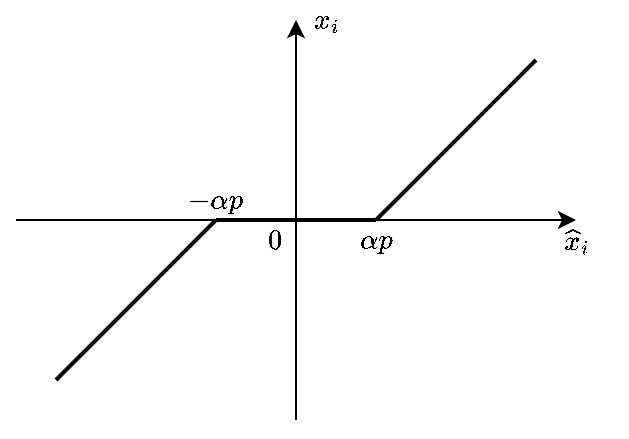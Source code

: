 <mxfile version="10.7.5" type="device"><diagram id="7qkBzoG8lwEpqF3EY8RB" name="soft-thresholding"><mxGraphModel dx="797" dy="409" grid="1" gridSize="10" guides="1" tooltips="1" connect="1" arrows="1" fold="1" page="1" pageScale="1" pageWidth="827" pageHeight="1169" math="1" shadow="0"><root><mxCell id="0"/><mxCell id="1" parent="0"/><mxCell id="lix2FjwudStojdVEr9WG-1" value="" style="endArrow=classic;html=1;" parent="1" edge="1"><mxGeometry width="50" height="50" relative="1" as="geometry"><mxPoint x="220" y="280" as="sourcePoint"/><mxPoint x="500" y="280" as="targetPoint"/></mxGeometry></mxCell><mxCell id="lix2FjwudStojdVEr9WG-2" value="" style="endArrow=classic;html=1;" parent="1" edge="1"><mxGeometry width="50" height="50" relative="1" as="geometry"><mxPoint x="360" y="380" as="sourcePoint"/><mxPoint x="360" y="180" as="targetPoint"/></mxGeometry></mxCell><mxCell id="lix2FjwudStojdVEr9WG-3" value="" style="endArrow=none;html=1;strokeWidth=2;" parent="1" edge="1"><mxGeometry width="50" height="50" relative="1" as="geometry"><mxPoint x="240" y="360" as="sourcePoint"/><mxPoint x="320" y="280" as="targetPoint"/></mxGeometry></mxCell><mxCell id="lix2FjwudStojdVEr9WG-4" value="" style="endArrow=none;html=1;strokeWidth=2;" parent="1" edge="1"><mxGeometry width="50" height="50" relative="1" as="geometry"><mxPoint x="400" y="280" as="sourcePoint"/><mxPoint x="480" y="200" as="targetPoint"/></mxGeometry></mxCell><mxCell id="lix2FjwudStojdVEr9WG-5" value="`x_i`" style="text;html=1;strokeColor=none;fillColor=none;align=center;verticalAlign=middle;whiteSpace=wrap;rounded=0;fontSize=12;" parent="1" vertex="1"><mxGeometry x="360" y="170" width="30" height="20" as="geometry"/></mxCell><mxCell id="lix2FjwudStojdVEr9WG-6" value="`\hat{x}_i`" style="text;html=1;strokeColor=none;fillColor=none;align=center;verticalAlign=middle;whiteSpace=wrap;rounded=0;fontSize=12;" parent="1" vertex="1"><mxGeometry x="480" y="280" width="40" height="20" as="geometry"/></mxCell><mxCell id="lix2FjwudStojdVEr9WG-8" value="`-\alpha p`" style="text;html=1;strokeColor=none;fillColor=none;align=center;verticalAlign=middle;whiteSpace=wrap;rounded=0;fontSize=12;" parent="1" vertex="1"><mxGeometry x="300" y="260" width="40" height="20" as="geometry"/></mxCell><mxCell id="lix2FjwudStojdVEr9WG-9" value="`\alpha p`" style="text;html=1;strokeColor=none;fillColor=none;align=center;verticalAlign=middle;whiteSpace=wrap;rounded=0;fontSize=12;" parent="1" vertex="1"><mxGeometry x="380" y="280" width="40" height="20" as="geometry"/></mxCell><mxCell id="lix2FjwudStojdVEr9WG-10" value="`0`" style="text;html=1;strokeColor=none;fillColor=none;align=center;verticalAlign=middle;whiteSpace=wrap;rounded=0;fontSize=12;" parent="1" vertex="1"><mxGeometry x="340" y="280" width="20" height="20" as="geometry"/></mxCell><mxCell id="hRj6MxCiKlVNkX-k4OYd-1" value="" style="endArrow=none;html=1;strokeWidth=2;fontSize=12;entryX=0.5;entryY=0;entryDx=0;entryDy=0;exitX=0.5;exitY=1;exitDx=0;exitDy=0;" edge="1" parent="1" source="lix2FjwudStojdVEr9WG-8" target="lix2FjwudStojdVEr9WG-9"><mxGeometry width="50" height="50" relative="1" as="geometry"><mxPoint x="210" y="460" as="sourcePoint"/><mxPoint x="260" y="410" as="targetPoint"/></mxGeometry></mxCell></root></mxGraphModel></diagram></mxfile>